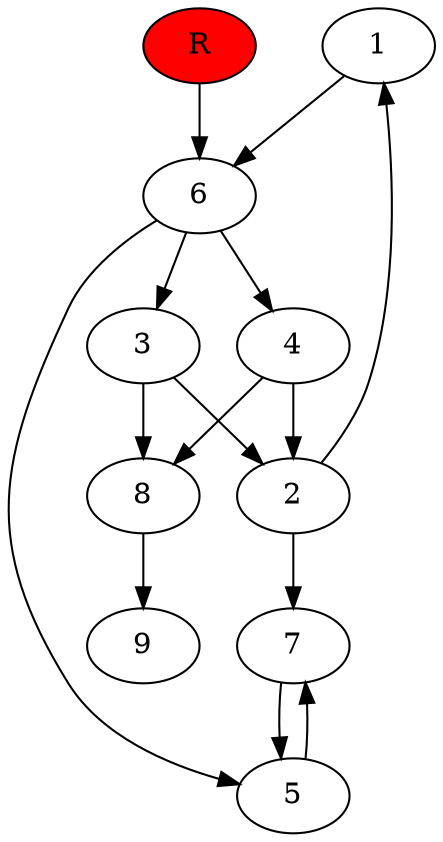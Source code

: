 digraph prb48879 {
	1
	2
	3
	4
	5
	6
	7
	8
	R [fillcolor="#ff0000" style=filled]
	1 -> 6
	2 -> 1
	2 -> 7
	3 -> 2
	3 -> 8
	4 -> 2
	4 -> 8
	5 -> 7
	6 -> 3
	6 -> 4
	6 -> 5
	7 -> 5
	8 -> 9
	R -> 6
}
